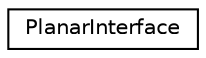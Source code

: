 digraph "Graphical Class Hierarchy"
{
 // LATEX_PDF_SIZE
  edge [fontname="Helvetica",fontsize="10",labelfontname="Helvetica",labelfontsize="10"];
  node [fontname="Helvetica",fontsize="10",shape=record];
  rankdir="LR";
  Node0 [label="PlanarInterface",height=0.2,width=0.4,color="black", fillcolor="white", style="filled",URL="$structPlanarInterface.html",tooltip=" "];
}
